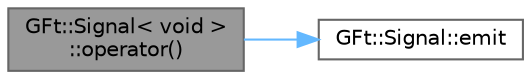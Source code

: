 digraph "GFt::Signal&lt; void &gt;::operator()"
{
 // LATEX_PDF_SIZE
  bgcolor="transparent";
  edge [fontname=Helvetica,fontsize=10,labelfontname=Helvetica,labelfontsize=10];
  node [fontname=Helvetica,fontsize=10,shape=box,height=0.2,width=0.4];
  rankdir="LR";
  Node1 [id="Node000001",label="GFt::Signal\< void \>\l::operator()",height=0.2,width=0.4,color="gray40", fillcolor="grey60", style="filled", fontcolor="black",tooltip="发送信号"];
  Node1 -> Node2 [id="edge1_Node000001_Node000002",color="steelblue1",style="solid",tooltip=" "];
  Node2 [id="Node000002",label="GFt::Signal::emit",height=0.2,width=0.4,color="grey40", fillcolor="white", style="filled",URL="$class_g_ft_1_1_signal.html#a8d49574d56e23ce097676ab7ad870ba4",tooltip="发送信号"];
}
